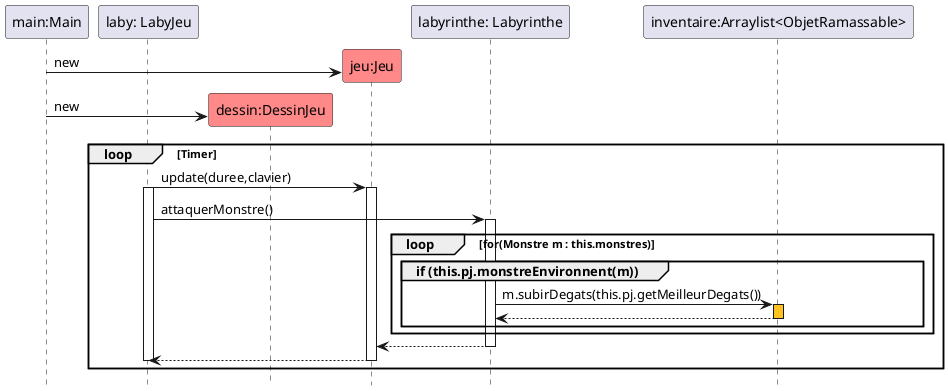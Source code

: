 @startuml
hide footbox

participant "main:Main" as main
participant "laby: LabyJeu" as l
participant "dessin:DessinJeu" as r #FF8888
participant "jeu:Jeu" as game #FF8888
participant "labyrinthe: Labyrinthe" as lab
participant "inventaire:Arraylist<ObjetRamassable>" as i
create game
main-> game : new
create r
main-> r :new

loop Timer


l -> game : update(duree,clavier)
activate l
activate game

l -> lab : attaquerMonstre()
activate lab
loop for(Monstre m : this.monstres)
group if (this.pj.monstreEnvironnent(m))
lab -> i : m.subirDegats(this.pj.getMeilleurDegats())
activate i #ffc320
lab <-- i

deactivate i
end group
end loop
game <-- lab
deactivate lab

game --> l
deactivate game
deactivate l

end

deactivate l

@enduml
